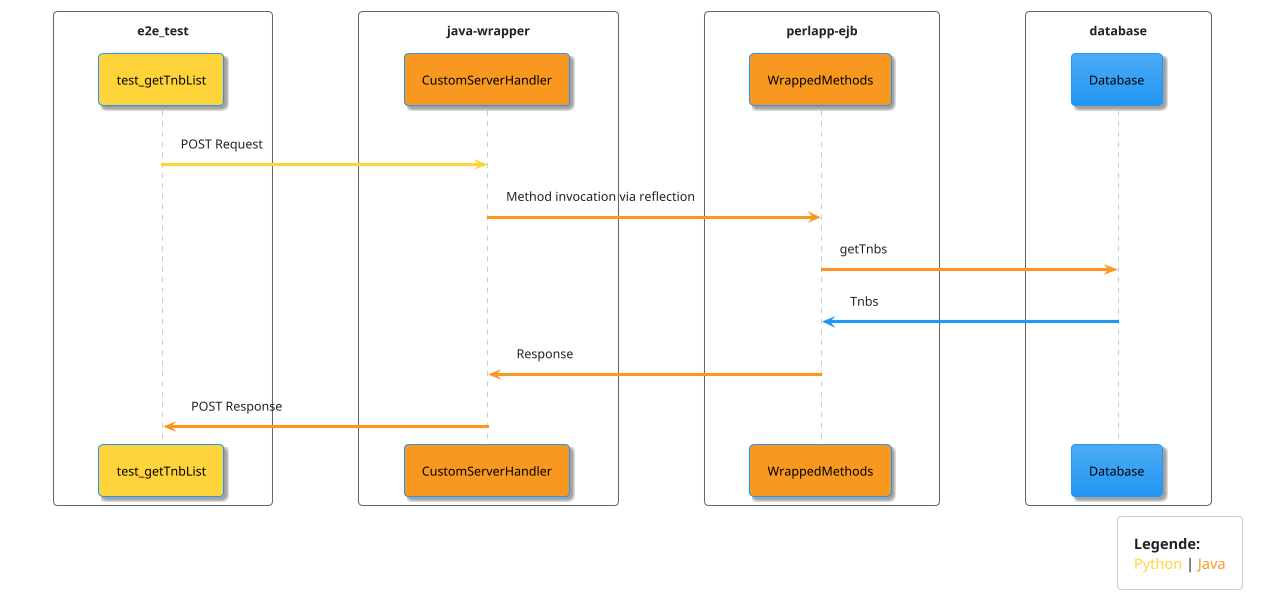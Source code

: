 @startuml
!theme materia
skinparam BoxFontStyle bold
skinparam BoxFontSize 40
skinparam BoxFontColor black

skinparam ParticipantFontColor black

box "e2e_test"
participant test_getTnbList #FFD43B
end box

box "java-wrapper"
participant CustomServerHandler #F89820
end box

box "perlapp-ejb"
participant WrappedMethods #F89820
end box

box "database"
skinparam ParticipantFontColor black
participant Database
end box

test_getTnbList -[#FFD43B]> CustomServerHandler : POST Request
CustomServerHandler -[#F89820]> WrappedMethods : Method invocation via reflection
WrappedMethods -[#F89820]> Database : getTnbs
Database -> WrappedMethods : Tnbs
WrappedMethods -[#F89820]> CustomServerHandler : Response
CustomServerHandler -[#F89820]> test_getTnbList : POST Response


legend right
  <b>Legende:</b>
  <color:#FFD43B>Python</color> | <color:#F89820>Java</color>
end legend

@enduml
